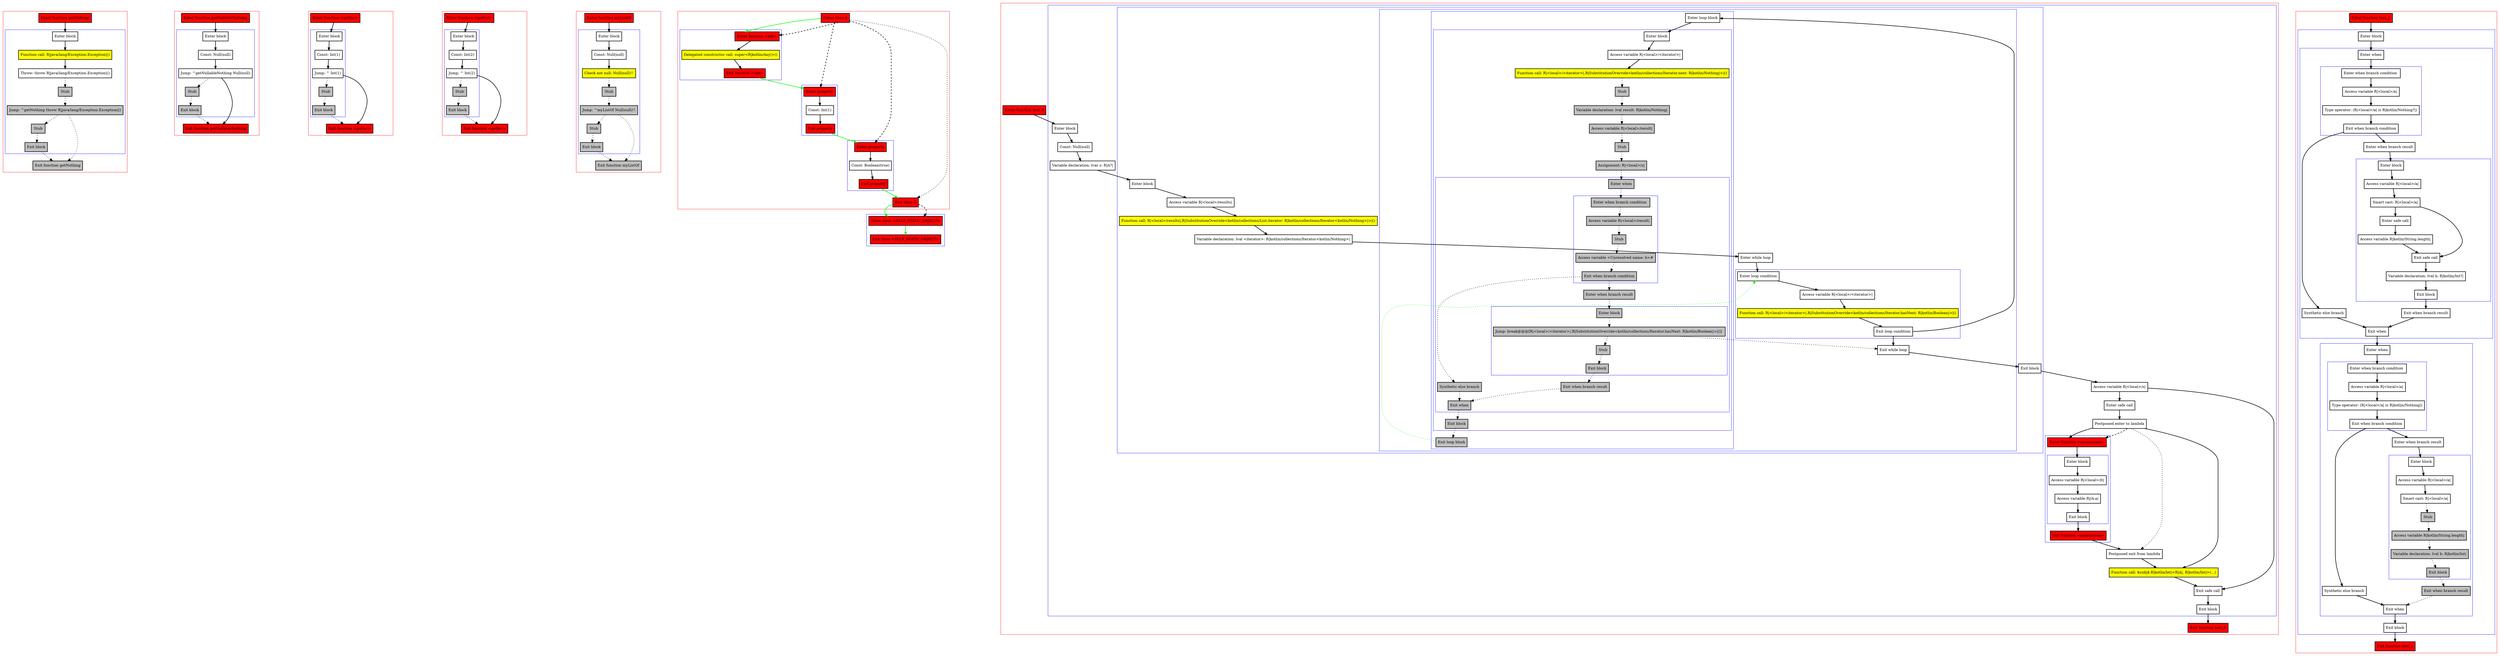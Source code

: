 digraph smartcastToNothing_kt {
    graph [nodesep=3]
    node [shape=box penwidth=2]
    edge [penwidth=2]

    subgraph cluster_0 {
        color=red
        0 [label="Enter function getNothing" style="filled" fillcolor=red];
        subgraph cluster_1 {
            color=blue
            1 [label="Enter block"];
            2 [label="Function call: R|java/lang/Exception.Exception|()" style="filled" fillcolor=yellow];
            3 [label="Throw: throw R|java/lang/Exception.Exception|()"];
            4 [label="Stub" style="filled" fillcolor=gray];
            5 [label="Jump: ^getNothing throw R|java/lang/Exception.Exception|()" style="filled" fillcolor=gray];
            6 [label="Stub" style="filled" fillcolor=gray];
            7 [label="Exit block" style="filled" fillcolor=gray];
        }
        8 [label="Exit function getNothing" style="filled" fillcolor=gray];
    }
    0 -> {1};
    1 -> {2};
    2 -> {3};
    3 -> {4} [style=dotted];
    4 -> {5} [style=dotted];
    5 -> {6 8} [style=dotted];
    6 -> {7} [style=dotted];
    7 -> {8} [style=dotted];

    subgraph cluster_2 {
        color=red
        9 [label="Enter function getNullableNothing" style="filled" fillcolor=red];
        subgraph cluster_3 {
            color=blue
            10 [label="Enter block"];
            11 [label="Const: Null(null)"];
            12 [label="Jump: ^getNullableNothing Null(null)"];
            13 [label="Stub" style="filled" fillcolor=gray];
            14 [label="Exit block" style="filled" fillcolor=gray];
        }
        15 [label="Exit function getNullableNothing" style="filled" fillcolor=red];
    }
    9 -> {10};
    10 -> {11};
    11 -> {12};
    12 -> {15};
    12 -> {13} [style=dotted];
    13 -> {14} [style=dotted];
    14 -> {15} [style=dotted];

    subgraph cluster_4 {
        color=red
        16 [label="Enter function <getter>" style="filled" fillcolor=red];
        subgraph cluster_5 {
            color=blue
            17 [label="Enter block"];
            18 [label="Const: Int(1)"];
            19 [label="Jump: ^ Int(1)"];
            20 [label="Stub" style="filled" fillcolor=gray];
            21 [label="Exit block" style="filled" fillcolor=gray];
        }
        22 [label="Exit function <getter>" style="filled" fillcolor=red];
    }
    16 -> {17};
    17 -> {18};
    18 -> {19};
    19 -> {22};
    19 -> {20} [style=dotted];
    20 -> {21} [style=dotted];
    21 -> {22} [style=dotted];

    subgraph cluster_6 {
        color=red
        23 [label="Enter function <getter>" style="filled" fillcolor=red];
        subgraph cluster_7 {
            color=blue
            24 [label="Enter block"];
            25 [label="Const: Int(2)"];
            26 [label="Jump: ^ Int(2)"];
            27 [label="Stub" style="filled" fillcolor=gray];
            28 [label="Exit block" style="filled" fillcolor=gray];
        }
        29 [label="Exit function <getter>" style="filled" fillcolor=red];
    }
    23 -> {24};
    24 -> {25};
    25 -> {26};
    26 -> {29};
    26 -> {27} [style=dotted];
    27 -> {28} [style=dotted];
    28 -> {29} [style=dotted];

    subgraph cluster_8 {
        color=red
        30 [label="Enter function myListOf" style="filled" fillcolor=red];
        subgraph cluster_9 {
            color=blue
            31 [label="Enter block"];
            32 [label="Const: Null(null)"];
            33 [label="Check not null: Null(null)!!" style="filled" fillcolor=yellow];
            34 [label="Stub" style="filled" fillcolor=gray];
            35 [label="Jump: ^myListOf Null(null)!!" style="filled" fillcolor=gray];
            36 [label="Stub" style="filled" fillcolor=gray];
            37 [label="Exit block" style="filled" fillcolor=gray];
        }
        38 [label="Exit function myListOf" style="filled" fillcolor=gray];
    }
    30 -> {31};
    31 -> {32};
    32 -> {33};
    33 -> {34} [style=dotted];
    34 -> {35} [style=dotted];
    35 -> {36 38} [style=dotted];
    36 -> {37} [style=dotted];
    37 -> {38} [style=dotted];

    subgraph cluster_10 {
        color=red
        39 [label="Enter class A" style="filled" fillcolor=red];
        subgraph cluster_11 {
            color=blue
            40 [label="Enter function <init>" style="filled" fillcolor=red];
            41 [label="Delegated constructor call: super<R|kotlin/Any|>()" style="filled" fillcolor=yellow];
            42 [label="Exit function <init>" style="filled" fillcolor=red];
        }
        subgraph cluster_12 {
            color=blue
            43 [label="Enter property" style="filled" fillcolor=red];
            44 [label="Const: Int(1)"];
            45 [label="Exit property" style="filled" fillcolor=red];
        }
        subgraph cluster_13 {
            color=blue
            46 [label="Enter property" style="filled" fillcolor=red];
            47 [label="Const: Boolean(true)"];
            48 [label="Exit property" style="filled" fillcolor=red];
        }
        49 [label="Exit class A" style="filled" fillcolor=red];
    }
    subgraph cluster_14 {
        color=blue
        50 [label="Enter class <SELF_STATIC_OBJECT>" style="filled" fillcolor=red];
        51 [label="Exit class <SELF_STATIC_OBJECT>" style="filled" fillcolor=red];
    }
    39 -> {40} [color=green];
    39 -> {49} [style=dotted];
    39 -> {40 43 46} [style=dashed];
    40 -> {41};
    41 -> {42};
    42 -> {43} [color=green];
    43 -> {44};
    44 -> {45};
    45 -> {46} [color=green];
    46 -> {47};
    47 -> {48};
    48 -> {49} [color=green];
    49 -> {50} [color=green];
    49 -> {50} [style=dashed];
    50 -> {51} [color=green];

    subgraph cluster_15 {
        color=red
        52 [label="Enter function test_0" style="filled" fillcolor=red];
        subgraph cluster_16 {
            color=blue
            53 [label="Enter block"];
            54 [label="Const: Null(null)"];
            55 [label="Variable declaration: lvar s: R|A?|"];
            subgraph cluster_17 {
                color=blue
                56 [label="Enter block"];
                57 [label="Access variable R|<local>/results|"];
                58 [label="Function call: R|<local>/results|.R|SubstitutionOverride<kotlin/collections/List.iterator: R|kotlin/collections/Iterator<kotlin/Nothing>|>|()" style="filled" fillcolor=yellow];
                59 [label="Variable declaration: lval <iterator>: R|kotlin/collections/Iterator<kotlin/Nothing>|"];
                subgraph cluster_18 {
                    color=blue
                    60 [label="Enter while loop"];
                    subgraph cluster_19 {
                        color=blue
                        61 [label="Enter loop condition"];
                        62 [label="Access variable R|<local>/<iterator>|"];
                        63 [label="Function call: R|<local>/<iterator>|.R|SubstitutionOverride<kotlin/collections/Iterator.hasNext: R|kotlin/Boolean|>|()" style="filled" fillcolor=yellow];
                        64 [label="Exit loop condition"];
                    }
                    subgraph cluster_20 {
                        color=blue
                        65 [label="Enter loop block"];
                        subgraph cluster_21 {
                            color=blue
                            66 [label="Enter block"];
                            67 [label="Access variable R|<local>/<iterator>|"];
                            68 [label="Function call: R|<local>/<iterator>|.R|SubstitutionOverride<kotlin/collections/Iterator.next: R|kotlin/Nothing|>|()" style="filled" fillcolor=yellow];
                            69 [label="Stub" style="filled" fillcolor=gray];
                            70 [label="Variable declaration: lval result: R|kotlin/Nothing|" style="filled" fillcolor=gray];
                            71 [label="Access variable R|<local>/result|" style="filled" fillcolor=gray];
                            72 [label="Stub" style="filled" fillcolor=gray];
                            73 [label="Assignment: R|<local>/s|" style="filled" fillcolor=gray];
                            subgraph cluster_22 {
                                color=blue
                                74 [label="Enter when" style="filled" fillcolor=gray];
                                subgraph cluster_23 {
                                    color=blue
                                    75 [label="Enter when branch condition " style="filled" fillcolor=gray];
                                    76 [label="Access variable R|<local>/result|" style="filled" fillcolor=gray];
                                    77 [label="Stub" style="filled" fillcolor=gray];
                                    78 [label="Access variable <Unresolved name: b>#" style="filled" fillcolor=gray];
                                    79 [label="Exit when branch condition" style="filled" fillcolor=gray];
                                }
                                80 [label="Synthetic else branch" style="filled" fillcolor=gray];
                                81 [label="Enter when branch result" style="filled" fillcolor=gray];
                                subgraph cluster_24 {
                                    color=blue
                                    82 [label="Enter block" style="filled" fillcolor=gray];
                                    83 [label="Jump: break@@@[R|<local>/<iterator>|.R|SubstitutionOverride<kotlin/collections/Iterator.hasNext: R|kotlin/Boolean|>|()] " style="filled" fillcolor=gray];
                                    84 [label="Stub" style="filled" fillcolor=gray];
                                    85 [label="Exit block" style="filled" fillcolor=gray];
                                }
                                86 [label="Exit when branch result" style="filled" fillcolor=gray];
                                87 [label="Exit when" style="filled" fillcolor=gray];
                            }
                            88 [label="Exit block" style="filled" fillcolor=gray];
                        }
                        89 [label="Exit loop block" style="filled" fillcolor=gray];
                    }
                    90 [label="Exit while loop"];
                }
                91 [label="Exit block"];
            }
            92 [label="Access variable R|<local>/s|"];
            93 [label="Enter safe call"];
            94 [label="Postponed enter to lambda"];
            subgraph cluster_25 {
                color=blue
                95 [label="Enter function <anonymous>" style="filled" fillcolor=red];
                subgraph cluster_26 {
                    color=blue
                    96 [label="Enter block"];
                    97 [label="Access variable R|<local>/it|"];
                    98 [label="Access variable R|/A.a|"];
                    99 [label="Exit block"];
                }
                100 [label="Exit function <anonymous>" style="filled" fillcolor=red];
            }
            101 [label="Postponed exit from lambda"];
            102 [label="Function call: $subj$.R|kotlin/let|<R|A|, R|kotlin/Int|>(...)" style="filled" fillcolor=yellow];
            103 [label="Exit safe call"];
            104 [label="Exit block"];
        }
        105 [label="Exit function test_0" style="filled" fillcolor=red];
    }
    52 -> {53};
    53 -> {54};
    54 -> {55};
    55 -> {56};
    56 -> {57};
    57 -> {58};
    58 -> {59};
    59 -> {60};
    60 -> {61};
    61 -> {62};
    62 -> {63};
    63 -> {64};
    64 -> {65 90};
    65 -> {66};
    66 -> {67};
    67 -> {68};
    68 -> {69} [style=dotted];
    69 -> {70} [style=dotted];
    70 -> {71} [style=dotted];
    71 -> {72} [style=dotted];
    72 -> {73} [style=dotted];
    73 -> {74} [style=dotted];
    74 -> {75} [style=dotted];
    75 -> {76} [style=dotted];
    76 -> {77} [style=dotted];
    77 -> {78} [style=dotted];
    78 -> {79} [style=dotted];
    79 -> {80 81} [style=dotted];
    80 -> {87} [style=dotted];
    81 -> {82} [style=dotted];
    82 -> {83} [style=dotted];
    83 -> {84 90} [style=dotted];
    84 -> {85} [style=dotted];
    85 -> {86} [style=dotted];
    86 -> {87} [style=dotted];
    87 -> {88} [style=dotted];
    88 -> {89} [style=dotted];
    89 -> {61} [color=green style=dotted];
    90 -> {91};
    91 -> {92};
    92 -> {93 103};
    93 -> {94};
    94 -> {95 102};
    94 -> {101} [style=dotted];
    94 -> {95} [style=dashed];
    95 -> {96};
    96 -> {97};
    97 -> {98};
    98 -> {99};
    99 -> {100};
    100 -> {101};
    101 -> {102};
    102 -> {103};
    103 -> {104};
    104 -> {105};

    subgraph cluster_27 {
        color=red
        106 [label="Enter function test_1" style="filled" fillcolor=red];
        subgraph cluster_28 {
            color=blue
            107 [label="Enter block"];
            subgraph cluster_29 {
                color=blue
                108 [label="Enter when"];
                subgraph cluster_30 {
                    color=blue
                    109 [label="Enter when branch condition "];
                    110 [label="Access variable R|<local>/a|"];
                    111 [label="Type operator: (R|<local>/a| is R|kotlin/Nothing?|)"];
                    112 [label="Exit when branch condition"];
                }
                113 [label="Synthetic else branch"];
                114 [label="Enter when branch result"];
                subgraph cluster_31 {
                    color=blue
                    115 [label="Enter block"];
                    116 [label="Access variable R|<local>/a|"];
                    117 [label="Smart cast: R|<local>/a|"];
                    118 [label="Enter safe call"];
                    119 [label="Access variable R|kotlin/String.length|"];
                    120 [label="Exit safe call"];
                    121 [label="Variable declaration: lval b: R|kotlin/Int?|"];
                    122 [label="Exit block"];
                }
                123 [label="Exit when branch result"];
                124 [label="Exit when"];
            }
            subgraph cluster_32 {
                color=blue
                125 [label="Enter when"];
                subgraph cluster_33 {
                    color=blue
                    126 [label="Enter when branch condition "];
                    127 [label="Access variable R|<local>/a|"];
                    128 [label="Type operator: (R|<local>/a| is R|kotlin/Nothing|)"];
                    129 [label="Exit when branch condition"];
                }
                130 [label="Synthetic else branch"];
                131 [label="Enter when branch result"];
                subgraph cluster_34 {
                    color=blue
                    132 [label="Enter block"];
                    133 [label="Access variable R|<local>/a|"];
                    134 [label="Smart cast: R|<local>/a|"];
                    135 [label="Stub" style="filled" fillcolor=gray];
                    136 [label="Access variable R|kotlin/String.length|" style="filled" fillcolor=gray];
                    137 [label="Variable declaration: lval b: R|kotlin/Int|" style="filled" fillcolor=gray];
                    138 [label="Exit block" style="filled" fillcolor=gray];
                }
                139 [label="Exit when branch result" style="filled" fillcolor=gray];
                140 [label="Exit when"];
            }
            141 [label="Exit block"];
        }
        142 [label="Exit function test_1" style="filled" fillcolor=red];
    }
    106 -> {107};
    107 -> {108};
    108 -> {109};
    109 -> {110};
    110 -> {111};
    111 -> {112};
    112 -> {113 114};
    113 -> {124};
    114 -> {115};
    115 -> {116};
    116 -> {117};
    117 -> {118 120};
    118 -> {119};
    119 -> {120};
    120 -> {121};
    121 -> {122};
    122 -> {123};
    123 -> {124};
    124 -> {125};
    125 -> {126};
    126 -> {127};
    127 -> {128};
    128 -> {129};
    129 -> {130 131};
    130 -> {140};
    131 -> {132};
    132 -> {133};
    133 -> {134};
    134 -> {135} [style=dotted];
    135 -> {136} [style=dotted];
    136 -> {137} [style=dotted];
    137 -> {138} [style=dotted];
    138 -> {139} [style=dotted];
    139 -> {140} [style=dotted];
    140 -> {141};
    141 -> {142};

}
